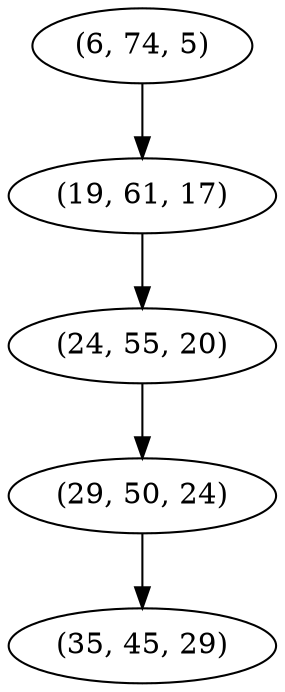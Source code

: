 digraph tree {
    "(6, 74, 5)";
    "(19, 61, 17)";
    "(24, 55, 20)";
    "(29, 50, 24)";
    "(35, 45, 29)";
    "(6, 74, 5)" -> "(19, 61, 17)";
    "(19, 61, 17)" -> "(24, 55, 20)";
    "(24, 55, 20)" -> "(29, 50, 24)";
    "(29, 50, 24)" -> "(35, 45, 29)";
}
